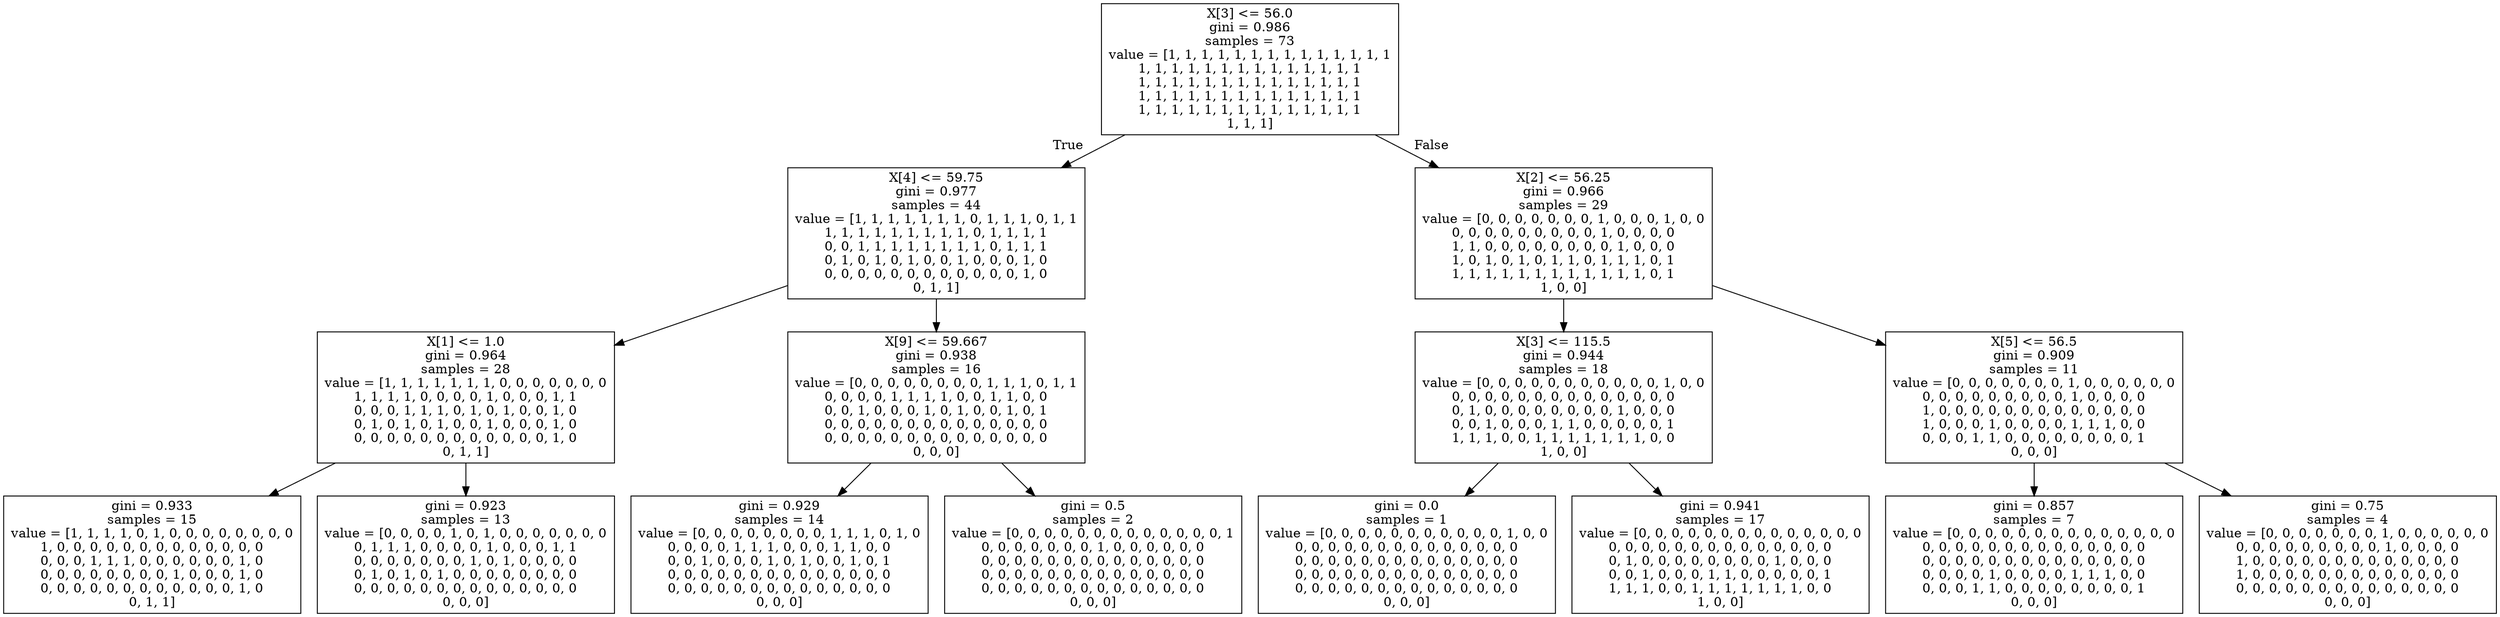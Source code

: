 digraph Tree {
node [shape=box] ;
0 [label="X[3] <= 56.0\ngini = 0.986\nsamples = 73\nvalue = [1, 1, 1, 1, 1, 1, 1, 1, 1, 1, 1, 1, 1, 1\n1, 1, 1, 1, 1, 1, 1, 1, 1, 1, 1, 1, 1, 1\n1, 1, 1, 1, 1, 1, 1, 1, 1, 1, 1, 1, 1, 1\n1, 1, 1, 1, 1, 1, 1, 1, 1, 1, 1, 1, 1, 1\n1, 1, 1, 1, 1, 1, 1, 1, 1, 1, 1, 1, 1, 1\n1, 1, 1]"] ;
1 [label="X[4] <= 59.75\ngini = 0.977\nsamples = 44\nvalue = [1, 1, 1, 1, 1, 1, 1, 0, 1, 1, 1, 0, 1, 1\n1, 1, 1, 1, 1, 1, 1, 1, 1, 0, 1, 1, 1, 1\n0, 0, 1, 1, 1, 1, 1, 1, 1, 1, 0, 1, 1, 1\n0, 1, 0, 1, 0, 1, 0, 0, 1, 0, 0, 0, 1, 0\n0, 0, 0, 0, 0, 0, 0, 0, 0, 0, 0, 0, 1, 0\n0, 1, 1]"] ;
0 -> 1 [labeldistance=2.5, labelangle=45, headlabel="True"] ;
2 [label="X[1] <= 1.0\ngini = 0.964\nsamples = 28\nvalue = [1, 1, 1, 1, 1, 1, 1, 0, 0, 0, 0, 0, 0, 0\n1, 1, 1, 1, 0, 0, 0, 0, 1, 0, 0, 0, 1, 1\n0, 0, 0, 1, 1, 1, 0, 1, 0, 1, 0, 0, 1, 0\n0, 1, 0, 1, 0, 1, 0, 0, 1, 0, 0, 0, 1, 0\n0, 0, 0, 0, 0, 0, 0, 0, 0, 0, 0, 0, 1, 0\n0, 1, 1]"] ;
1 -> 2 ;
3 [label="gini = 0.933\nsamples = 15\nvalue = [1, 1, 1, 1, 0, 1, 0, 0, 0, 0, 0, 0, 0, 0\n1, 0, 0, 0, 0, 0, 0, 0, 0, 0, 0, 0, 0, 0\n0, 0, 0, 1, 1, 1, 0, 0, 0, 0, 0, 0, 1, 0\n0, 0, 0, 0, 0, 0, 0, 0, 1, 0, 0, 0, 1, 0\n0, 0, 0, 0, 0, 0, 0, 0, 0, 0, 0, 0, 1, 0\n0, 1, 1]"] ;
2 -> 3 ;
4 [label="gini = 0.923\nsamples = 13\nvalue = [0, 0, 0, 0, 1, 0, 1, 0, 0, 0, 0, 0, 0, 0\n0, 1, 1, 1, 0, 0, 0, 0, 1, 0, 0, 0, 1, 1\n0, 0, 0, 0, 0, 0, 0, 1, 0, 1, 0, 0, 0, 0\n0, 1, 0, 1, 0, 1, 0, 0, 0, 0, 0, 0, 0, 0\n0, 0, 0, 0, 0, 0, 0, 0, 0, 0, 0, 0, 0, 0\n0, 0, 0]"] ;
2 -> 4 ;
5 [label="X[9] <= 59.667\ngini = 0.938\nsamples = 16\nvalue = [0, 0, 0, 0, 0, 0, 0, 0, 1, 1, 1, 0, 1, 1\n0, 0, 0, 0, 1, 1, 1, 1, 0, 0, 1, 1, 0, 0\n0, 0, 1, 0, 0, 0, 1, 0, 1, 0, 0, 1, 0, 1\n0, 0, 0, 0, 0, 0, 0, 0, 0, 0, 0, 0, 0, 0\n0, 0, 0, 0, 0, 0, 0, 0, 0, 0, 0, 0, 0, 0\n0, 0, 0]"] ;
1 -> 5 ;
6 [label="gini = 0.929\nsamples = 14\nvalue = [0, 0, 0, 0, 0, 0, 0, 0, 1, 1, 1, 0, 1, 0\n0, 0, 0, 0, 1, 1, 1, 0, 0, 0, 1, 1, 0, 0\n0, 0, 1, 0, 0, 0, 1, 0, 1, 0, 0, 1, 0, 1\n0, 0, 0, 0, 0, 0, 0, 0, 0, 0, 0, 0, 0, 0\n0, 0, 0, 0, 0, 0, 0, 0, 0, 0, 0, 0, 0, 0\n0, 0, 0]"] ;
5 -> 6 ;
7 [label="gini = 0.5\nsamples = 2\nvalue = [0, 0, 0, 0, 0, 0, 0, 0, 0, 0, 0, 0, 0, 1\n0, 0, 0, 0, 0, 0, 0, 1, 0, 0, 0, 0, 0, 0\n0, 0, 0, 0, 0, 0, 0, 0, 0, 0, 0, 0, 0, 0\n0, 0, 0, 0, 0, 0, 0, 0, 0, 0, 0, 0, 0, 0\n0, 0, 0, 0, 0, 0, 0, 0, 0, 0, 0, 0, 0, 0\n0, 0, 0]"] ;
5 -> 7 ;
8 [label="X[2] <= 56.25\ngini = 0.966\nsamples = 29\nvalue = [0, 0, 0, 0, 0, 0, 0, 1, 0, 0, 0, 1, 0, 0\n0, 0, 0, 0, 0, 0, 0, 0, 0, 1, 0, 0, 0, 0\n1, 1, 0, 0, 0, 0, 0, 0, 0, 0, 1, 0, 0, 0\n1, 0, 1, 0, 1, 0, 1, 1, 0, 1, 1, 1, 0, 1\n1, 1, 1, 1, 1, 1, 1, 1, 1, 1, 1, 1, 0, 1\n1, 0, 0]"] ;
0 -> 8 [labeldistance=2.5, labelangle=-45, headlabel="False"] ;
9 [label="X[3] <= 115.5\ngini = 0.944\nsamples = 18\nvalue = [0, 0, 0, 0, 0, 0, 0, 0, 0, 0, 0, 1, 0, 0\n0, 0, 0, 0, 0, 0, 0, 0, 0, 0, 0, 0, 0, 0\n0, 1, 0, 0, 0, 0, 0, 0, 0, 0, 1, 0, 0, 0\n0, 0, 1, 0, 0, 0, 1, 1, 0, 0, 0, 0, 0, 1\n1, 1, 1, 0, 0, 1, 1, 1, 1, 1, 1, 1, 0, 0\n1, 0, 0]"] ;
8 -> 9 ;
10 [label="gini = 0.0\nsamples = 1\nvalue = [0, 0, 0, 0, 0, 0, 0, 0, 0, 0, 0, 1, 0, 0\n0, 0, 0, 0, 0, 0, 0, 0, 0, 0, 0, 0, 0, 0\n0, 0, 0, 0, 0, 0, 0, 0, 0, 0, 0, 0, 0, 0\n0, 0, 0, 0, 0, 0, 0, 0, 0, 0, 0, 0, 0, 0\n0, 0, 0, 0, 0, 0, 0, 0, 0, 0, 0, 0, 0, 0\n0, 0, 0]"] ;
9 -> 10 ;
11 [label="gini = 0.941\nsamples = 17\nvalue = [0, 0, 0, 0, 0, 0, 0, 0, 0, 0, 0, 0, 0, 0\n0, 0, 0, 0, 0, 0, 0, 0, 0, 0, 0, 0, 0, 0\n0, 1, 0, 0, 0, 0, 0, 0, 0, 0, 1, 0, 0, 0\n0, 0, 1, 0, 0, 0, 1, 1, 0, 0, 0, 0, 0, 1\n1, 1, 1, 0, 0, 1, 1, 1, 1, 1, 1, 1, 0, 0\n1, 0, 0]"] ;
9 -> 11 ;
12 [label="X[5] <= 56.5\ngini = 0.909\nsamples = 11\nvalue = [0, 0, 0, 0, 0, 0, 0, 1, 0, 0, 0, 0, 0, 0\n0, 0, 0, 0, 0, 0, 0, 0, 0, 1, 0, 0, 0, 0\n1, 0, 0, 0, 0, 0, 0, 0, 0, 0, 0, 0, 0, 0\n1, 0, 0, 0, 1, 0, 0, 0, 0, 1, 1, 1, 0, 0\n0, 0, 0, 1, 1, 0, 0, 0, 0, 0, 0, 0, 0, 1\n0, 0, 0]"] ;
8 -> 12 ;
13 [label="gini = 0.857\nsamples = 7\nvalue = [0, 0, 0, 0, 0, 0, 0, 0, 0, 0, 0, 0, 0, 0\n0, 0, 0, 0, 0, 0, 0, 0, 0, 0, 0, 0, 0, 0\n0, 0, 0, 0, 0, 0, 0, 0, 0, 0, 0, 0, 0, 0\n0, 0, 0, 0, 1, 0, 0, 0, 0, 1, 1, 1, 0, 0\n0, 0, 0, 1, 1, 0, 0, 0, 0, 0, 0, 0, 0, 1\n0, 0, 0]"] ;
12 -> 13 ;
14 [label="gini = 0.75\nsamples = 4\nvalue = [0, 0, 0, 0, 0, 0, 0, 1, 0, 0, 0, 0, 0, 0\n0, 0, 0, 0, 0, 0, 0, 0, 0, 1, 0, 0, 0, 0\n1, 0, 0, 0, 0, 0, 0, 0, 0, 0, 0, 0, 0, 0\n1, 0, 0, 0, 0, 0, 0, 0, 0, 0, 0, 0, 0, 0\n0, 0, 0, 0, 0, 0, 0, 0, 0, 0, 0, 0, 0, 0\n0, 0, 0]"] ;
12 -> 14 ;
}